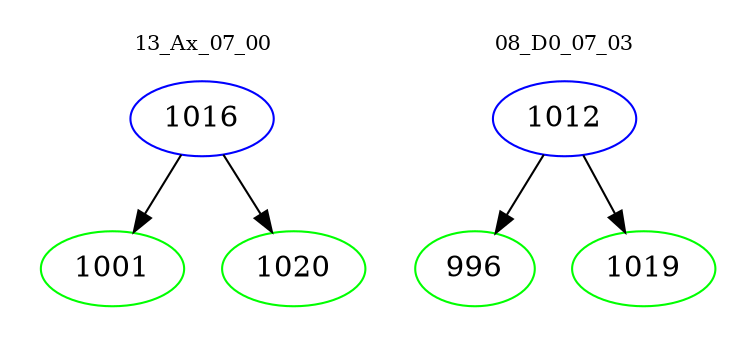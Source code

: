 digraph{
subgraph cluster_0 {
color = white
label = "13_Ax_07_00";
fontsize=10;
T0_1016 [label="1016", color="blue"]
T0_1016 -> T0_1001 [color="black"]
T0_1001 [label="1001", color="green"]
T0_1016 -> T0_1020 [color="black"]
T0_1020 [label="1020", color="green"]
}
subgraph cluster_1 {
color = white
label = "08_D0_07_03";
fontsize=10;
T1_1012 [label="1012", color="blue"]
T1_1012 -> T1_996 [color="black"]
T1_996 [label="996", color="green"]
T1_1012 -> T1_1019 [color="black"]
T1_1019 [label="1019", color="green"]
}
}
